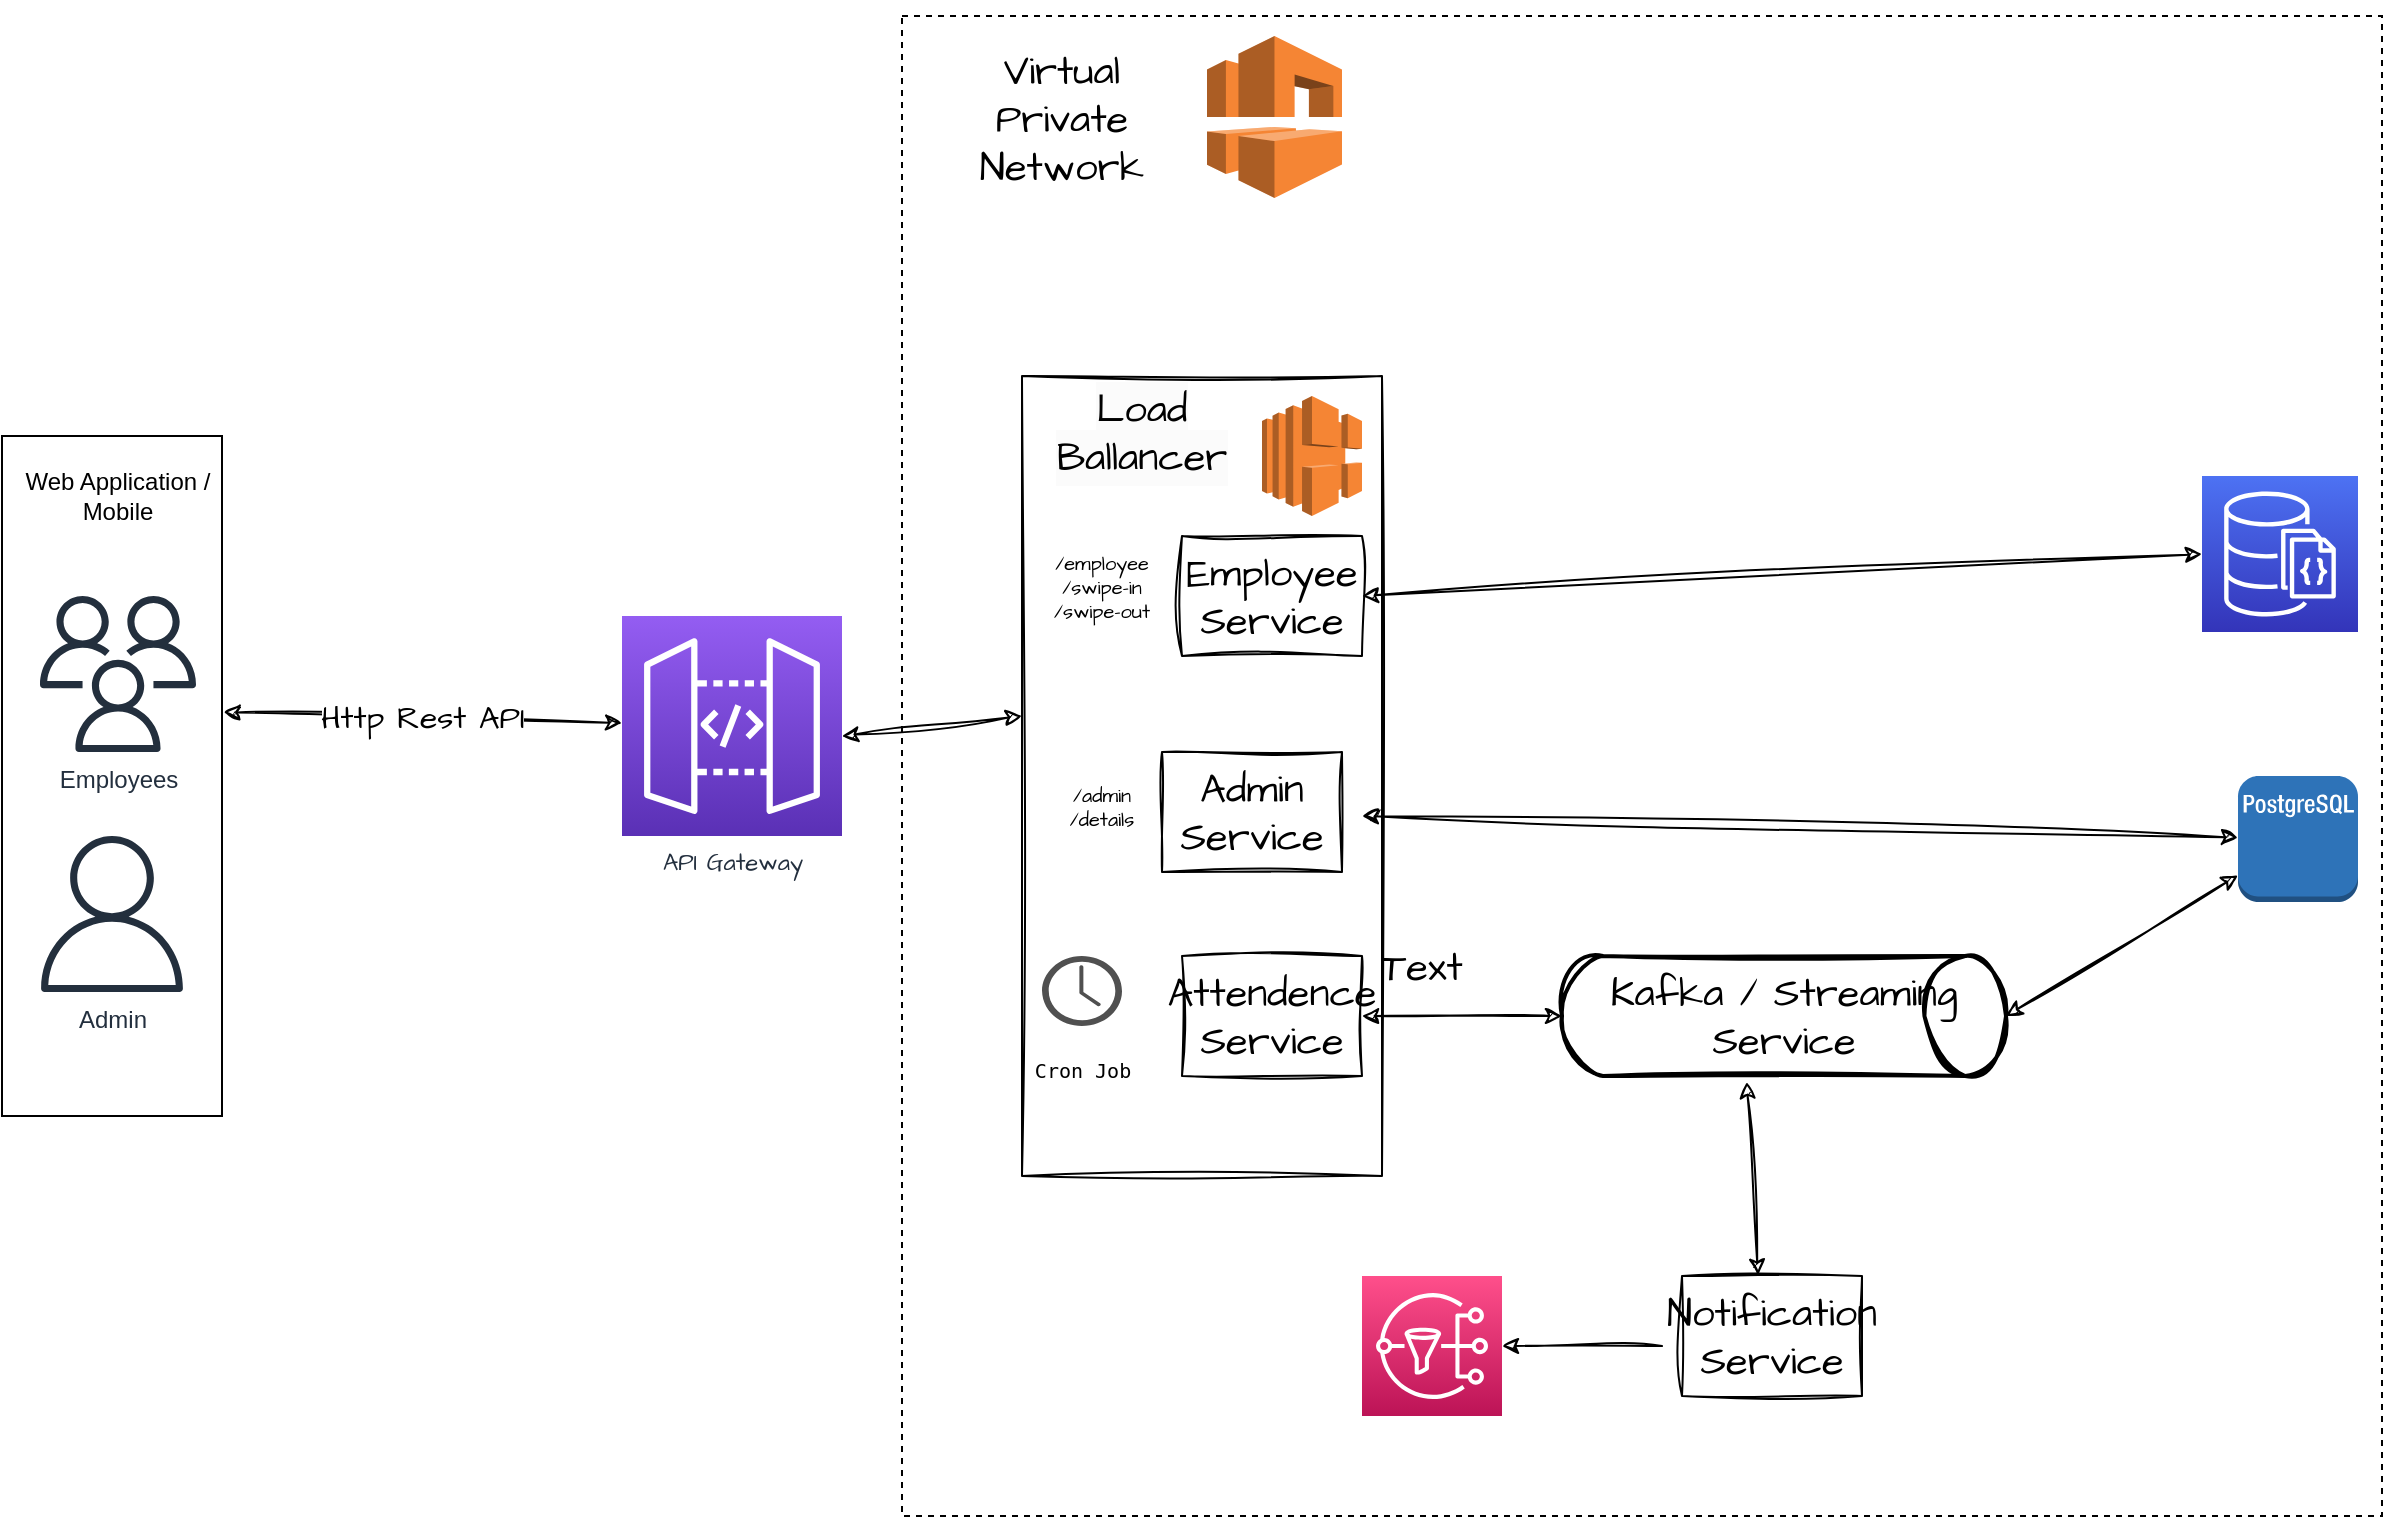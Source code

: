 <mxfile version="21.6.8" type="device">
  <diagram name="Page-1" id="p-UxAaJbzKQwegUs7PBn">
    <mxGraphModel dx="1036" dy="1802" grid="1" gridSize="10" guides="1" tooltips="1" connect="1" arrows="1" fold="1" page="1" pageScale="1" pageWidth="850" pageHeight="1100" math="0" shadow="0">
      <root>
        <mxCell id="0" />
        <mxCell id="1" parent="0" />
        <mxCell id="PIv5iPENnDnakBrAkHiB-32" value="" style="rounded=0;whiteSpace=wrap;html=1;hachureGap=4;fontFamily=Architects Daughter;fontSource=https%3A%2F%2Ffonts.googleapis.com%2Fcss%3Ffamily%3DArchitects%2BDaughter;fontSize=20;strokeColor=default;glass=0;shadow=0;fillColor=default;dashed=1;" vertex="1" parent="1">
          <mxGeometry x="500" y="-110" width="740" height="750" as="geometry" />
        </mxCell>
        <mxCell id="PIv5iPENnDnakBrAkHiB-3" value="" style="rounded=0;whiteSpace=wrap;html=1;" vertex="1" parent="1">
          <mxGeometry x="50" y="100" width="110" height="340" as="geometry" />
        </mxCell>
        <mxCell id="PIv5iPENnDnakBrAkHiB-1" value="Employees" style="sketch=0;outlineConnect=0;fontColor=#232F3E;gradientColor=none;fillColor=#232F3D;strokeColor=none;dashed=0;verticalLabelPosition=bottom;verticalAlign=top;align=center;html=1;fontSize=12;fontStyle=0;aspect=fixed;pointerEvents=1;shape=mxgraph.aws4.users;" vertex="1" parent="1">
          <mxGeometry x="69" y="180" width="78" height="78" as="geometry" />
        </mxCell>
        <mxCell id="PIv5iPENnDnakBrAkHiB-2" value="Admin" style="sketch=0;outlineConnect=0;fontColor=#232F3E;gradientColor=none;fillColor=#232F3D;strokeColor=none;dashed=0;verticalLabelPosition=bottom;verticalAlign=top;align=center;html=1;fontSize=12;fontStyle=0;aspect=fixed;pointerEvents=1;shape=mxgraph.aws4.user;" vertex="1" parent="1">
          <mxGeometry x="66" y="300" width="78" height="78" as="geometry" />
        </mxCell>
        <mxCell id="PIv5iPENnDnakBrAkHiB-4" value="Web Application / Mobile" style="text;html=1;strokeColor=none;fillColor=none;align=center;verticalAlign=middle;whiteSpace=wrap;rounded=0;" vertex="1" parent="1">
          <mxGeometry x="58" y="100" width="100" height="60" as="geometry" />
        </mxCell>
        <mxCell id="PIv5iPENnDnakBrAkHiB-10" value="API Gateway" style="sketch=0;points=[[0,0,0],[0.25,0,0],[0.5,0,0],[0.75,0,0],[1,0,0],[0,1,0],[0.25,1,0],[0.5,1,0],[0.75,1,0],[1,1,0],[0,0.25,0],[0,0.5,0],[0,0.75,0],[1,0.25,0],[1,0.5,0],[1,0.75,0]];outlineConnect=0;fontColor=#232F3E;gradientColor=#945DF2;gradientDirection=north;fillColor=#5A30B5;strokeColor=#ffffff;dashed=0;verticalLabelPosition=bottom;verticalAlign=top;align=center;html=1;fontSize=12;fontStyle=0;aspect=fixed;shape=mxgraph.aws4.resourceIcon;resIcon=mxgraph.aws4.api_gateway;rounded=1;hachureGap=4;jiggle=2;curveFitting=1;fontFamily=Architects Daughter;fontSource=https%3A%2F%2Ffonts.googleapis.com%2Fcss%3Ffamily%3DArchitects%2BDaughter;" vertex="1" parent="1">
          <mxGeometry x="360" y="190" width="110" height="110" as="geometry" />
        </mxCell>
        <mxCell id="PIv5iPENnDnakBrAkHiB-21" value="Http Rest API" style="endArrow=classic;startArrow=classic;html=1;rounded=1;sketch=1;hachureGap=4;jiggle=2;curveFitting=1;fontFamily=Architects Daughter;fontSource=https%3A%2F%2Ffonts.googleapis.com%2Fcss%3Ffamily%3DArchitects%2BDaughter;fontSize=16;exitX=1.007;exitY=0.406;exitDx=0;exitDy=0;exitPerimeter=0;" edge="1" parent="1" source="PIv5iPENnDnakBrAkHiB-3" target="PIv5iPENnDnakBrAkHiB-10">
          <mxGeometry width="50" height="50" relative="1" as="geometry">
            <mxPoint x="270" y="390" as="sourcePoint" />
            <mxPoint x="320" y="340" as="targetPoint" />
          </mxGeometry>
        </mxCell>
        <mxCell id="PIv5iPENnDnakBrAkHiB-22" value="" style="rounded=0;whiteSpace=wrap;html=1;sketch=1;hachureGap=4;jiggle=2;curveFitting=1;fontFamily=Architects Daughter;fontSource=https%3A%2F%2Ffonts.googleapis.com%2Fcss%3Ffamily%3DArchitects%2BDaughter;fontSize=20;align=left;" vertex="1" parent="1">
          <mxGeometry x="560" y="70" width="180" height="400" as="geometry" />
        </mxCell>
        <mxCell id="PIv5iPENnDnakBrAkHiB-23" value="&#xa;&lt;span style=&quot;color: rgb(0, 0, 0); font-family: &amp;quot;Architects Daughter&amp;quot;; font-size: 20px; font-style: normal; font-variant-ligatures: normal; font-variant-caps: normal; font-weight: 400; letter-spacing: normal; orphans: 2; text-align: center; text-indent: 0px; text-transform: none; widows: 2; word-spacing: 0px; -webkit-text-stroke-width: 0px; background-color: rgb(251, 251, 251); text-decoration-thickness: initial; text-decoration-style: initial; text-decoration-color: initial; float: none; display: inline !important;&quot;&gt;Load Ballancer&lt;/span&gt;&#xa;&#xa;" style="text;html=1;strokeColor=none;fillColor=none;align=center;verticalAlign=middle;whiteSpace=wrap;rounded=0;fontSize=20;fontFamily=Architects Daughter;" vertex="1" parent="1">
          <mxGeometry x="595" y="100" width="50" height="20" as="geometry" />
        </mxCell>
        <mxCell id="PIv5iPENnDnakBrAkHiB-25" value="" style="endArrow=classic;startArrow=classic;html=1;rounded=1;sketch=1;hachureGap=4;jiggle=2;curveFitting=1;fontFamily=Architects Daughter;fontSource=https%3A%2F%2Ffonts.googleapis.com%2Fcss%3Ffamily%3DArchitects%2BDaughter;fontSize=16;entryX=0;entryY=0.425;entryDx=0;entryDy=0;entryPerimeter=0;" edge="1" parent="1" target="PIv5iPENnDnakBrAkHiB-22">
          <mxGeometry width="50" height="50" relative="1" as="geometry">
            <mxPoint x="470" y="250" as="sourcePoint" />
            <mxPoint x="520" y="200" as="targetPoint" />
          </mxGeometry>
        </mxCell>
        <mxCell id="PIv5iPENnDnakBrAkHiB-26" value="" style="outlineConnect=0;dashed=0;verticalLabelPosition=bottom;verticalAlign=top;align=center;html=1;shape=mxgraph.aws3.elastic_load_balancing;fillColor=#F58534;gradientColor=none;rounded=1;hachureGap=4;fontFamily=Architects Daughter;fontSource=https%3A%2F%2Ffonts.googleapis.com%2Fcss%3Ffamily%3DArchitects%2BDaughter;fontSize=20;shadow=0;" vertex="1" parent="1">
          <mxGeometry x="680" y="80" width="50" height="60" as="geometry" />
        </mxCell>
        <mxCell id="PIv5iPENnDnakBrAkHiB-27" value="Employee Service" style="rounded=0;whiteSpace=wrap;html=1;sketch=1;hachureGap=4;jiggle=2;curveFitting=1;fontFamily=Architects Daughter;fontSource=https%3A%2F%2Ffonts.googleapis.com%2Fcss%3Ffamily%3DArchitects%2BDaughter;fontSize=20;" vertex="1" parent="1">
          <mxGeometry x="640" y="150" width="90" height="60" as="geometry" />
        </mxCell>
        <mxCell id="PIv5iPENnDnakBrAkHiB-28" value="Attendence&lt;br&gt;Service" style="rounded=0;whiteSpace=wrap;html=1;sketch=1;hachureGap=4;jiggle=2;curveFitting=1;fontFamily=Architects Daughter;fontSource=https%3A%2F%2Ffonts.googleapis.com%2Fcss%3Ffamily%3DArchitects%2BDaughter;fontSize=20;" vertex="1" parent="1">
          <mxGeometry x="640" y="360" width="90" height="60" as="geometry" />
        </mxCell>
        <mxCell id="PIv5iPENnDnakBrAkHiB-29" value="Admin Service" style="rounded=0;whiteSpace=wrap;html=1;sketch=1;hachureGap=4;jiggle=2;curveFitting=1;fontFamily=Architects Daughter;fontSource=https%3A%2F%2Ffonts.googleapis.com%2Fcss%3Ffamily%3DArchitects%2BDaughter;fontSize=20;" vertex="1" parent="1">
          <mxGeometry x="630" y="258" width="90" height="60" as="geometry" />
        </mxCell>
        <mxCell id="PIv5iPENnDnakBrAkHiB-30" value="Notification Service" style="rounded=0;whiteSpace=wrap;html=1;sketch=1;hachureGap=4;jiggle=2;curveFitting=1;fontFamily=Architects Daughter;fontSource=https%3A%2F%2Ffonts.googleapis.com%2Fcss%3Ffamily%3DArchitects%2BDaughter;fontSize=20;" vertex="1" parent="1">
          <mxGeometry x="890" y="520" width="90" height="60" as="geometry" />
        </mxCell>
        <mxCell id="PIv5iPENnDnakBrAkHiB-33" value="" style="outlineConnect=0;dashed=0;verticalLabelPosition=bottom;verticalAlign=top;align=center;html=1;shape=mxgraph.aws3.vpc;fillColor=#F58534;gradientColor=none;rounded=1;hachureGap=4;fontFamily=Architects Daughter;fontSource=https%3A%2F%2Ffonts.googleapis.com%2Fcss%3Ffamily%3DArchitects%2BDaughter;fontSize=20;" vertex="1" parent="1">
          <mxGeometry x="652.5" y="-100" width="67.5" height="81" as="geometry" />
        </mxCell>
        <mxCell id="PIv5iPENnDnakBrAkHiB-34" value="Virtual Private Network" style="text;html=1;strokeColor=none;fillColor=none;align=center;verticalAlign=middle;whiteSpace=wrap;rounded=0;fontSize=20;fontFamily=Architects Daughter;" vertex="1" parent="1">
          <mxGeometry x="550" y="-74.5" width="60" height="30" as="geometry" />
        </mxCell>
        <mxCell id="PIv5iPENnDnakBrAkHiB-36" value="" style="outlineConnect=0;dashed=0;verticalLabelPosition=bottom;verticalAlign=top;align=center;html=1;shape=mxgraph.aws3.postgre_sql_instance;fillColor=#2E73B8;gradientColor=none;rounded=1;hachureGap=4;fontFamily=Architects Daughter;fontSource=https%3A%2F%2Ffonts.googleapis.com%2Fcss%3Ffamily%3DArchitects%2BDaughter;fontSize=20;" vertex="1" parent="1">
          <mxGeometry x="1168" y="270" width="60" height="63" as="geometry" />
        </mxCell>
        <mxCell id="PIv5iPENnDnakBrAkHiB-37" value="" style="sketch=0;points=[[0,0,0],[0.25,0,0],[0.5,0,0],[0.75,0,0],[1,0,0],[0,1,0],[0.25,1,0],[0.5,1,0],[0.75,1,0],[1,1,0],[0,0.25,0],[0,0.5,0],[0,0.75,0],[1,0.25,0],[1,0.5,0],[1,0.75,0]];outlineConnect=0;fontColor=#232F3E;gradientColor=#4D72F3;gradientDirection=north;fillColor=#3334B9;strokeColor=#ffffff;dashed=0;verticalLabelPosition=bottom;verticalAlign=top;align=center;html=1;fontSize=12;fontStyle=0;aspect=fixed;shape=mxgraph.aws4.resourceIcon;resIcon=mxgraph.aws4.documentdb_with_mongodb_compatibility;rounded=1;hachureGap=4;jiggle=2;curveFitting=1;fontFamily=Architects Daughter;fontSource=https%3A%2F%2Ffonts.googleapis.com%2Fcss%3Ffamily%3DArchitects%2BDaughter;" vertex="1" parent="1">
          <mxGeometry x="1150" y="120" width="78" height="78" as="geometry" />
        </mxCell>
        <mxCell id="PIv5iPENnDnakBrAkHiB-38" value="Kafka / Streaming Service" style="strokeWidth=2;html=1;shape=mxgraph.flowchart.direct_data;whiteSpace=wrap;rounded=1;sketch=1;hachureGap=4;jiggle=2;curveFitting=1;fontFamily=Architects Daughter;fontSource=https%3A%2F%2Ffonts.googleapis.com%2Fcss%3Ffamily%3DArchitects%2BDaughter;fontSize=20;" vertex="1" parent="1">
          <mxGeometry x="830" y="360" width="222" height="60" as="geometry" />
        </mxCell>
        <mxCell id="PIv5iPENnDnakBrAkHiB-39" value="" style="endArrow=classic;startArrow=classic;html=1;rounded=1;sketch=1;hachureGap=4;jiggle=2;curveFitting=1;fontFamily=Architects Daughter;fontSource=https%3A%2F%2Ffonts.googleapis.com%2Fcss%3Ffamily%3DArchitects%2BDaughter;fontSize=16;entryX=0;entryY=0.5;entryDx=0;entryDy=0;entryPerimeter=0;exitX=1;exitY=0.5;exitDx=0;exitDy=0;" edge="1" parent="1" source="PIv5iPENnDnakBrAkHiB-27" target="PIv5iPENnDnakBrAkHiB-37">
          <mxGeometry width="50" height="50" relative="1" as="geometry">
            <mxPoint x="780" y="109.5" as="sourcePoint" />
            <mxPoint x="865" y="109.5" as="targetPoint" />
          </mxGeometry>
        </mxCell>
        <mxCell id="PIv5iPENnDnakBrAkHiB-40" value="" style="endArrow=classic;startArrow=classic;html=1;rounded=1;sketch=1;hachureGap=4;jiggle=2;curveFitting=1;fontFamily=Architects Daughter;fontSource=https%3A%2F%2Ffonts.googleapis.com%2Fcss%3Ffamily%3DArchitects%2BDaughter;fontSize=16;exitX=0;exitY=0.5;exitDx=0;exitDy=0;exitPerimeter=0;entryX=1;entryY=0.5;entryDx=0;entryDy=0;" edge="1" parent="1" source="PIv5iPENnDnakBrAkHiB-38" target="PIv5iPENnDnakBrAkHiB-28">
          <mxGeometry width="50" height="50" relative="1" as="geometry">
            <mxPoint x="700" y="279" as="sourcePoint" />
            <mxPoint x="880" y="130" as="targetPoint" />
          </mxGeometry>
        </mxCell>
        <mxCell id="PIv5iPENnDnakBrAkHiB-41" value="" style="endArrow=classic;startArrow=classic;html=1;rounded=1;sketch=1;hachureGap=4;jiggle=2;curveFitting=1;fontFamily=Architects Daughter;fontSource=https%3A%2F%2Ffonts.googleapis.com%2Fcss%3Ffamily%3DArchitects%2BDaughter;fontSize=16;entryX=1;entryY=0.5;entryDx=0;entryDy=0;entryPerimeter=0;" edge="1" parent="1" source="PIv5iPENnDnakBrAkHiB-36" target="PIv5iPENnDnakBrAkHiB-38">
          <mxGeometry width="50" height="50" relative="1" as="geometry">
            <mxPoint x="1202" y="258" as="sourcePoint" />
            <mxPoint x="1062" y="268" as="targetPoint" />
          </mxGeometry>
        </mxCell>
        <mxCell id="PIv5iPENnDnakBrAkHiB-42" value="" style="endArrow=classic;startArrow=classic;html=1;rounded=1;sketch=1;hachureGap=4;jiggle=2;curveFitting=1;fontFamily=Architects Daughter;fontSource=https%3A%2F%2Ffonts.googleapis.com%2Fcss%3Ffamily%3DArchitects%2BDaughter;fontSize=16;" edge="1" parent="1" target="PIv5iPENnDnakBrAkHiB-36">
          <mxGeometry width="50" height="50" relative="1" as="geometry">
            <mxPoint x="730" y="290" as="sourcePoint" />
            <mxPoint x="1140" y="259.5" as="targetPoint" />
          </mxGeometry>
        </mxCell>
        <mxCell id="PIv5iPENnDnakBrAkHiB-43" value="" style="endArrow=classic;startArrow=classic;html=1;rounded=1;sketch=1;hachureGap=4;jiggle=2;curveFitting=1;fontFamily=Architects Daughter;fontSource=https%3A%2F%2Ffonts.googleapis.com%2Fcss%3Ffamily%3DArchitects%2BDaughter;fontSize=16;exitX=0.416;exitY=1.05;exitDx=0;exitDy=0;exitPerimeter=0;entryX=0.422;entryY=-0.003;entryDx=0;entryDy=0;entryPerimeter=0;" edge="1" parent="1" source="PIv5iPENnDnakBrAkHiB-38" target="PIv5iPENnDnakBrAkHiB-30">
          <mxGeometry width="50" height="50" relative="1" as="geometry">
            <mxPoint x="820" y="550" as="sourcePoint" />
            <mxPoint x="690" y="550" as="targetPoint" />
          </mxGeometry>
        </mxCell>
        <mxCell id="PIv5iPENnDnakBrAkHiB-45" style="edgeStyle=none;rounded=1;sketch=1;hachureGap=4;jiggle=2;curveFitting=1;orthogonalLoop=1;jettySize=auto;html=1;fontFamily=Architects Daughter;fontSource=https%3A%2F%2Ffonts.googleapis.com%2Fcss%3Ffamily%3DArchitects%2BDaughter;fontSize=16;entryX=1;entryY=0.5;entryDx=0;entryDy=0;entryPerimeter=0;" edge="1" parent="1" target="PIv5iPENnDnakBrAkHiB-44">
          <mxGeometry relative="1" as="geometry">
            <mxPoint x="880" y="555" as="sourcePoint" />
          </mxGeometry>
        </mxCell>
        <mxCell id="PIv5iPENnDnakBrAkHiB-44" value="" style="sketch=0;points=[[0,0,0],[0.25,0,0],[0.5,0,0],[0.75,0,0],[1,0,0],[0,1,0],[0.25,1,0],[0.5,1,0],[0.75,1,0],[1,1,0],[0,0.25,0],[0,0.5,0],[0,0.75,0],[1,0.25,0],[1,0.5,0],[1,0.75,0]];outlineConnect=0;fontColor=#232F3E;gradientColor=#FF4F8B;gradientDirection=north;fillColor=#BC1356;strokeColor=#ffffff;dashed=0;verticalLabelPosition=bottom;verticalAlign=top;align=center;html=1;fontSize=12;fontStyle=0;aspect=fixed;shape=mxgraph.aws4.resourceIcon;resIcon=mxgraph.aws4.sns;rounded=1;hachureGap=4;jiggle=2;curveFitting=1;fontFamily=Architects Daughter;fontSource=https%3A%2F%2Ffonts.googleapis.com%2Fcss%3Ffamily%3DArchitects%2BDaughter;" vertex="1" parent="1">
          <mxGeometry x="730" y="520" width="70" height="70" as="geometry" />
        </mxCell>
        <mxCell id="PIv5iPENnDnakBrAkHiB-46" value="&lt;pre style=&quot;font-size: 10px;&quot;&gt;Cron Job&lt;/pre&gt;" style="sketch=0;pointerEvents=1;shadow=0;dashed=0;html=1;strokeColor=none;fillColor=#505050;labelPosition=center;verticalLabelPosition=bottom;verticalAlign=top;outlineConnect=0;align=center;shape=mxgraph.office.concepts.clock;rounded=1;hachureGap=4;jiggle=2;curveFitting=1;fontFamily=Architects Daughter;fontSource=https%3A%2F%2Ffonts.googleapis.com%2Fcss%3Ffamily%3DArchitects%2BDaughter;fontSize=20;" vertex="1" parent="1">
          <mxGeometry x="570" y="360" width="40" height="35" as="geometry" />
        </mxCell>
        <mxCell id="PIv5iPENnDnakBrAkHiB-47" value="Text" style="text;html=1;strokeColor=none;fillColor=none;align=center;verticalAlign=middle;whiteSpace=wrap;rounded=0;fontSize=20;fontFamily=Architects Daughter;" vertex="1" parent="1">
          <mxGeometry x="730" y="350" width="60" height="30" as="geometry" />
        </mxCell>
        <mxCell id="PIv5iPENnDnakBrAkHiB-48" value="/employee&lt;br&gt;/swipe-in&lt;br&gt;/swipe-out" style="text;html=1;strokeColor=none;fillColor=none;align=center;verticalAlign=middle;whiteSpace=wrap;rounded=0;fontSize=10;fontFamily=Architects Daughter;" vertex="1" parent="1">
          <mxGeometry x="570" y="160" width="60" height="30" as="geometry" />
        </mxCell>
        <mxCell id="PIv5iPENnDnakBrAkHiB-49" value="/admin&lt;br&gt;/details" style="text;html=1;strokeColor=none;fillColor=none;align=center;verticalAlign=middle;whiteSpace=wrap;rounded=0;fontSize=10;fontFamily=Architects Daughter;" vertex="1" parent="1">
          <mxGeometry x="570" y="270" width="60" height="30" as="geometry" />
        </mxCell>
        <mxCell id="PIv5iPENnDnakBrAkHiB-51" style="edgeStyle=none;rounded=1;sketch=1;hachureGap=4;jiggle=2;curveFitting=1;orthogonalLoop=1;jettySize=auto;html=1;exitX=0.5;exitY=0;exitDx=0;exitDy=0;fontFamily=Architects Daughter;fontSource=https%3A%2F%2Ffonts.googleapis.com%2Fcss%3Ffamily%3DArchitects%2BDaughter;fontSize=16;" edge="1" parent="1" source="PIv5iPENnDnakBrAkHiB-32" target="PIv5iPENnDnakBrAkHiB-32">
          <mxGeometry relative="1" as="geometry" />
        </mxCell>
      </root>
    </mxGraphModel>
  </diagram>
</mxfile>
